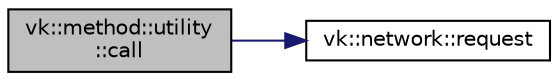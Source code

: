 digraph "vk::method::utility::call"
{
 // LATEX_PDF_SIZE
  edge [fontname="Helvetica",fontsize="10",labelfontname="Helvetica",labelfontsize="10"];
  node [fontname="Helvetica",fontsize="10",shape=record];
  rankdir="LR";
  Node1 [label="vk::method::utility\l::call",height=0.2,width=0.4,color="black", fillcolor="grey75", style="filled", fontcolor="black",tooltip=" "];
  Node1 -> Node2 [color="midnightblue",fontsize="10",style="solid",fontname="Helvetica"];
  Node2 [label="vk::network::request",height=0.2,width=0.4,color="black", fillcolor="white", style="filled",URL="$namespacevk_1_1network.html#adee4ff08ecd6d078194cc61e8b48b102",tooltip=" "];
}
